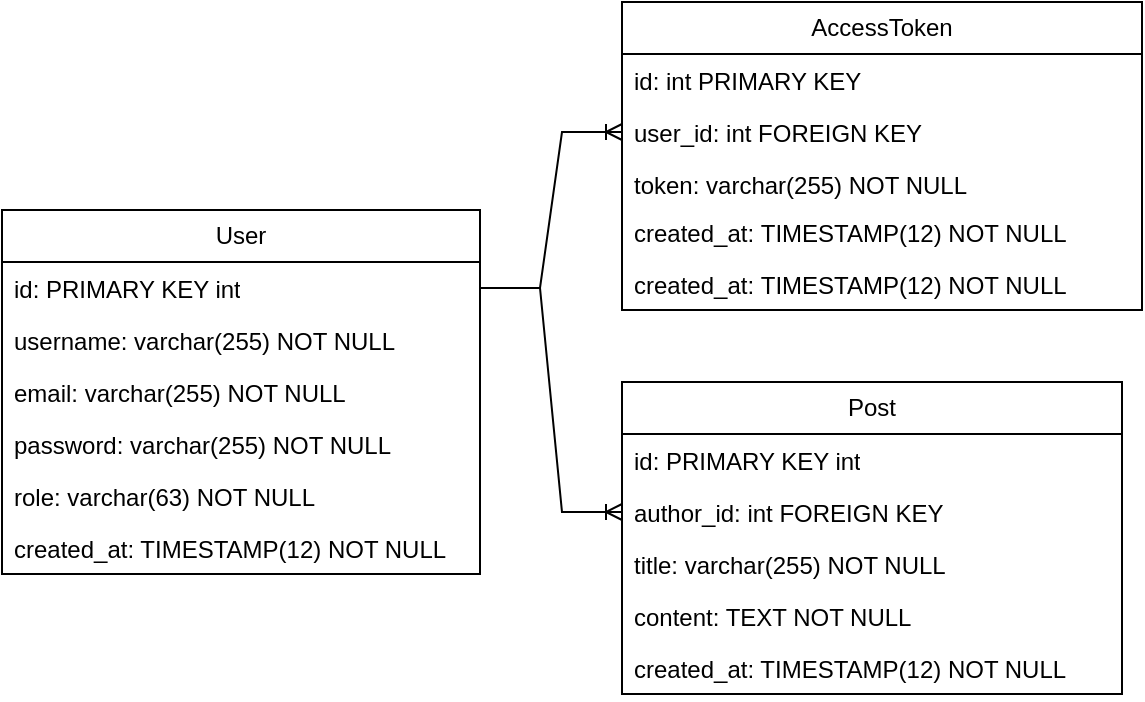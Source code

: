 <mxfile version="24.0.4" type="device">
  <diagram name="Страница — 1" id="jiXZ-dXS5dv020sUhXDm">
    <mxGraphModel dx="1202" dy="439" grid="1" gridSize="10" guides="1" tooltips="1" connect="1" arrows="1" fold="1" page="1" pageScale="1" pageWidth="827" pageHeight="1169" math="0" shadow="0">
      <root>
        <mxCell id="0" />
        <mxCell id="1" parent="0" />
        <mxCell id="7hhunxCWpApMngT6ektv-1" value="User" style="swimlane;fontStyle=0;childLayout=stackLayout;horizontal=1;startSize=26;fillColor=none;horizontalStack=0;resizeParent=1;resizeParentMax=0;resizeLast=0;collapsible=1;marginBottom=0;whiteSpace=wrap;html=1;" parent="1" vertex="1">
          <mxGeometry x="-20" y="264" width="239" height="182" as="geometry" />
        </mxCell>
        <mxCell id="7hhunxCWpApMngT6ektv-2" value="id: PRIMARY KEY int" style="text;strokeColor=none;fillColor=none;align=left;verticalAlign=top;spacingLeft=4;spacingRight=4;overflow=hidden;rotatable=0;points=[[0,0.5],[1,0.5]];portConstraint=eastwest;whiteSpace=wrap;html=1;" parent="7hhunxCWpApMngT6ektv-1" vertex="1">
          <mxGeometry y="26" width="239" height="26" as="geometry" />
        </mxCell>
        <mxCell id="7hhunxCWpApMngT6ektv-3" value="username: varchar(255) NOT NULL" style="text;strokeColor=none;fillColor=none;align=left;verticalAlign=top;spacingLeft=4;spacingRight=4;overflow=hidden;rotatable=0;points=[[0,0.5],[1,0.5]];portConstraint=eastwest;whiteSpace=wrap;html=1;" parent="7hhunxCWpApMngT6ektv-1" vertex="1">
          <mxGeometry y="52" width="239" height="26" as="geometry" />
        </mxCell>
        <mxCell id="7hhunxCWpApMngT6ektv-4" value="email: varchar(255) NOT NULL" style="text;strokeColor=none;fillColor=none;align=left;verticalAlign=top;spacingLeft=4;spacingRight=4;overflow=hidden;rotatable=0;points=[[0,0.5],[1,0.5]];portConstraint=eastwest;whiteSpace=wrap;html=1;" parent="7hhunxCWpApMngT6ektv-1" vertex="1">
          <mxGeometry y="78" width="239" height="26" as="geometry" />
        </mxCell>
        <mxCell id="7hhunxCWpApMngT6ektv-5" value="password: varchar(255) NOT NULL" style="text;strokeColor=none;fillColor=none;align=left;verticalAlign=top;spacingLeft=4;spacingRight=4;overflow=hidden;rotatable=0;points=[[0,0.5],[1,0.5]];portConstraint=eastwest;whiteSpace=wrap;html=1;" parent="7hhunxCWpApMngT6ektv-1" vertex="1">
          <mxGeometry y="104" width="239" height="26" as="geometry" />
        </mxCell>
        <mxCell id="2D74rY1k_8An4-M5aEN7-3" value="role: varchar(63) NOT NULL" style="text;strokeColor=none;fillColor=none;align=left;verticalAlign=top;spacingLeft=4;spacingRight=4;overflow=hidden;rotatable=0;points=[[0,0.5],[1,0.5]];portConstraint=eastwest;whiteSpace=wrap;html=1;" vertex="1" parent="7hhunxCWpApMngT6ektv-1">
          <mxGeometry y="130" width="239" height="26" as="geometry" />
        </mxCell>
        <mxCell id="2D74rY1k_8An4-M5aEN7-11" value="created_at: TIMESTAMP(12) NOT NULL" style="text;strokeColor=none;fillColor=none;align=left;verticalAlign=top;spacingLeft=4;spacingRight=4;overflow=hidden;rotatable=0;points=[[0,0.5],[1,0.5]];portConstraint=eastwest;whiteSpace=wrap;html=1;" vertex="1" parent="7hhunxCWpApMngT6ektv-1">
          <mxGeometry y="156" width="239" height="26" as="geometry" />
        </mxCell>
        <mxCell id="7hhunxCWpApMngT6ektv-6" value="AccessToken" style="swimlane;fontStyle=0;childLayout=stackLayout;horizontal=1;startSize=26;fillColor=none;horizontalStack=0;resizeParent=1;resizeParentMax=0;resizeLast=0;collapsible=1;marginBottom=0;whiteSpace=wrap;html=1;" parent="1" vertex="1">
          <mxGeometry x="290" y="160" width="260" height="154" as="geometry" />
        </mxCell>
        <mxCell id="7hhunxCWpApMngT6ektv-7" value="id: int PRIMARY KEY" style="text;strokeColor=none;fillColor=none;align=left;verticalAlign=top;spacingLeft=4;spacingRight=4;overflow=hidden;rotatable=0;points=[[0,0.5],[1,0.5]];portConstraint=eastwest;whiteSpace=wrap;html=1;" parent="7hhunxCWpApMngT6ektv-6" vertex="1">
          <mxGeometry y="26" width="260" height="26" as="geometry" />
        </mxCell>
        <mxCell id="7hhunxCWpApMngT6ektv-8" value="user_id: int FOREIGN KEY" style="text;strokeColor=none;fillColor=none;align=left;verticalAlign=top;spacingLeft=4;spacingRight=4;overflow=hidden;rotatable=0;points=[[0,0.5],[1,0.5]];portConstraint=eastwest;whiteSpace=wrap;html=1;" parent="7hhunxCWpApMngT6ektv-6" vertex="1">
          <mxGeometry y="52" width="260" height="26" as="geometry" />
        </mxCell>
        <mxCell id="7hhunxCWpApMngT6ektv-9" value="token: varchar(255) NOT NULL" style="text;strokeColor=none;fillColor=none;align=left;verticalAlign=top;spacingLeft=4;spacingRight=4;overflow=hidden;rotatable=0;points=[[0,0.5],[1,0.5]];portConstraint=eastwest;whiteSpace=wrap;html=1;" parent="7hhunxCWpApMngT6ektv-6" vertex="1">
          <mxGeometry y="78" width="260" height="24" as="geometry" />
        </mxCell>
        <mxCell id="2D74rY1k_8An4-M5aEN7-20" value="created_at:&amp;nbsp;&lt;span style=&quot;color: rgba(0, 0, 0, 0); font-family: monospace; font-size: 0px; text-wrap: nowrap;&quot;&gt;%3CmxGraphModel%3E%3Croot%3E%3CmxCell%20id%3D%220%22%2F%3E%3CmxCell%20id%3D%221%22%20parent%3D%220%22%2F%3E%3CmxCell%20id%3D%222%22%20value%3D%22user_id%3A%20int%20FOREIGN%20KEY%22%20style%3D%22text%3BstrokeColor%3Dnone%3BfillColor%3Dnone%3Balign%3Dleft%3BverticalAlign%3Dtop%3BspacingLeft%3D4%3BspacingRight%3D4%3Boverflow%3Dhidden%3Brotatable%3D0%3Bpoints%3D%5B%5B0%2C0.5%5D%2C%5B1%2C0.5%5D%5D%3BportConstraint%3Deastwest%3BwhiteSpace%3Dwrap%3Bhtml%3D1%3B%22%20vertex%3D%221%22%20parent%3D%221%22%3E%3CmxGeometry%20x%3D%22290%22%20y%3D%22242%22%20width%3D%22190%22%20height%3D%2226%22%20as%3D%22geometry%22%2F%3E%3C%2FmxCell%3E%3C%2Froot%3E%3C%2FmxGraphModel%3E&lt;/span&gt;&lt;span style=&quot;color: rgba(0, 0, 0, 0); font-family: monospace; font-size: 0px; text-wrap: nowrap;&quot;&gt;%3CmxGraphModel%3E%3Croot%3E%3CmxCell%20id%3D%220%22%2F%3E%3CmxCell%20id%3D%221%22%20parent%3D%220%22%2F%3E%3CmxCell%20id%3D%222%22%20value%3D%22user_id%3A%20int%20FOREIGN%20KEY%22%20style%3D%22text%3BstrokeColor%3Dnone%3BfillColor%3Dnone%3Balign%3Dleft%3BverticalAlign%3Dtop%3BspacingLeft%3D4%3BspacingRight%3D4%3Boverflow%3Dhidden%3Brotatable%3D0%3Bpoints%3D%5B%5B0%2C0.5%5D%2C%5B1%2C0.5%5D%5D%3BportConstraint%3Deastwest%3BwhiteSpace%3Dwrap%3Bhtml%3D1%3B%22%20vertex%3D%221%22%20parent%3D%221%22%3E%3CmxGeometry%20x%3D%22290%22%20y%3D%22242%22%20width%3D%22190%22%20height%3D%2226%22%20as%3D%22geometry%22%2F%3E%3C%2FmxCell%3E%3C%2Froot%3E%3C%2FmxGraphModel%3E&lt;/span&gt;TIMESTAMP(12) NOT NULL" style="text;strokeColor=none;fillColor=none;align=left;verticalAlign=top;spacingLeft=4;spacingRight=4;overflow=hidden;rotatable=0;points=[[0,0.5],[1,0.5]];portConstraint=eastwest;whiteSpace=wrap;html=1;" vertex="1" parent="7hhunxCWpApMngT6ektv-6">
          <mxGeometry y="102" width="260" height="26" as="geometry" />
        </mxCell>
        <mxCell id="2D74rY1k_8An4-M5aEN7-23" value="created_at:&amp;nbsp;&lt;span style=&quot;color: rgba(0, 0, 0, 0); font-family: monospace; font-size: 0px; text-wrap: nowrap;&quot;&gt;%3CmxGraphModel%3E%3Croot%3E%3CmxCell%20id%3D%220%22%2F%3E%3CmxCell%20id%3D%221%22%20parent%3D%220%22%2F%3E%3CmxCell%20id%3D%222%22%20value%3D%22user_id%3A%20int%20FOREIGN%20KEY%22%20style%3D%22text%3BstrokeColor%3Dnone%3BfillColor%3Dnone%3Balign%3Dleft%3BverticalAlign%3Dtop%3BspacingLeft%3D4%3BspacingRight%3D4%3Boverflow%3Dhidden%3Brotatable%3D0%3Bpoints%3D%5B%5B0%2C0.5%5D%2C%5B1%2C0.5%5D%5D%3BportConstraint%3Deastwest%3BwhiteSpace%3Dwrap%3Bhtml%3D1%3B%22%20vertex%3D%221%22%20parent%3D%221%22%3E%3CmxGeometry%20x%3D%22290%22%20y%3D%22242%22%20width%3D%22190%22%20height%3D%2226%22%20as%3D%22geometry%22%2F%3E%3C%2FmxCell%3E%3C%2Froot%3E%3C%2FmxGraphModel%3E&lt;/span&gt;&lt;span style=&quot;color: rgba(0, 0, 0, 0); font-family: monospace; font-size: 0px; text-wrap: nowrap;&quot;&gt;%3CmxGraphModel%3E%3Croot%3E%3CmxCell%20id%3D%220%22%2F%3E%3CmxCell%20id%3D%221%22%20parent%3D%220%22%2F%3E%3CmxCell%20id%3D%222%22%20value%3D%22user_id%3A%20int%20FOREIGN%20KEY%22%20style%3D%22text%3BstrokeColor%3Dnone%3BfillColor%3Dnone%3Balign%3Dleft%3BverticalAlign%3Dtop%3BspacingLeft%3D4%3BspacingRight%3D4%3Boverflow%3Dhidden%3Brotatable%3D0%3Bpoints%3D%5B%5B0%2C0.5%5D%2C%5B1%2C0.5%5D%5D%3BportConstraint%3Deastwest%3BwhiteSpace%3Dwrap%3Bhtml%3D1%3B%22%20vertex%3D%221%22%20parent%3D%221%22%3E%3CmxGeometry%20x%3D%22290%22%20y%3D%22242%22%20width%3D%22190%22%20height%3D%2226%22%20as%3D%22geometry%22%2F%3E%3C%2FmxCell%3E%3C%2Froot%3E%3C%2FmxGraphModel%3E&lt;/span&gt;TIMESTAMP(12) NOT NULL" style="text;strokeColor=none;fillColor=none;align=left;verticalAlign=top;spacingLeft=4;spacingRight=4;overflow=hidden;rotatable=0;points=[[0,0.5],[1,0.5]];portConstraint=eastwest;whiteSpace=wrap;html=1;" vertex="1" parent="7hhunxCWpApMngT6ektv-6">
          <mxGeometry y="128" width="260" height="26" as="geometry" />
        </mxCell>
        <mxCell id="7hhunxCWpApMngT6ektv-11" value="Post" style="swimlane;fontStyle=0;childLayout=stackLayout;horizontal=1;startSize=26;fillColor=none;horizontalStack=0;resizeParent=1;resizeParentMax=0;resizeLast=0;collapsible=1;marginBottom=0;whiteSpace=wrap;html=1;" parent="1" vertex="1">
          <mxGeometry x="290" y="350" width="250" height="156" as="geometry" />
        </mxCell>
        <mxCell id="7hhunxCWpApMngT6ektv-12" value="id: PRIMARY KEY int" style="text;strokeColor=none;fillColor=none;align=left;verticalAlign=top;spacingLeft=4;spacingRight=4;overflow=hidden;rotatable=0;points=[[0,0.5],[1,0.5]];portConstraint=eastwest;whiteSpace=wrap;html=1;" parent="7hhunxCWpApMngT6ektv-11" vertex="1">
          <mxGeometry y="26" width="250" height="26" as="geometry" />
        </mxCell>
        <mxCell id="7hhunxCWpApMngT6ektv-13" value="author_id: int FOREIGN KEY" style="text;strokeColor=none;fillColor=none;align=left;verticalAlign=top;spacingLeft=4;spacingRight=4;overflow=hidden;rotatable=0;points=[[0,0.5],[1,0.5]];portConstraint=eastwest;whiteSpace=wrap;html=1;" parent="7hhunxCWpApMngT6ektv-11" vertex="1">
          <mxGeometry y="52" width="250" height="26" as="geometry" />
        </mxCell>
        <mxCell id="2D74rY1k_8An4-M5aEN7-21" value="title: varchar(255) NOT NULL" style="text;strokeColor=none;fillColor=none;align=left;verticalAlign=top;spacingLeft=4;spacingRight=4;overflow=hidden;rotatable=0;points=[[0,0.5],[1,0.5]];portConstraint=eastwest;whiteSpace=wrap;html=1;" vertex="1" parent="7hhunxCWpApMngT6ektv-11">
          <mxGeometry y="78" width="250" height="26" as="geometry" />
        </mxCell>
        <mxCell id="7hhunxCWpApMngT6ektv-14" value="content: TEXT NOT NULL" style="text;strokeColor=none;fillColor=none;align=left;verticalAlign=top;spacingLeft=4;spacingRight=4;overflow=hidden;rotatable=0;points=[[0,0.5],[1,0.5]];portConstraint=eastwest;whiteSpace=wrap;html=1;" parent="7hhunxCWpApMngT6ektv-11" vertex="1">
          <mxGeometry y="104" width="250" height="26" as="geometry" />
        </mxCell>
        <mxCell id="2D74rY1k_8An4-M5aEN7-14" value="created_at: TIMESTAMP(12) NOT NULL" style="text;strokeColor=none;fillColor=none;align=left;verticalAlign=top;spacingLeft=4;spacingRight=4;overflow=hidden;rotatable=0;points=[[0,0.5],[1,0.5]];portConstraint=eastwest;whiteSpace=wrap;html=1;" vertex="1" parent="7hhunxCWpApMngT6ektv-11">
          <mxGeometry y="130" width="250" height="26" as="geometry" />
        </mxCell>
        <mxCell id="2D74rY1k_8An4-M5aEN7-1" value="" style="edgeStyle=entityRelationEdgeStyle;fontSize=12;html=1;endArrow=ERoneToMany;rounded=0;" edge="1" parent="1" source="7hhunxCWpApMngT6ektv-2" target="7hhunxCWpApMngT6ektv-8">
          <mxGeometry width="100" height="100" relative="1" as="geometry">
            <mxPoint x="360" y="480" as="sourcePoint" />
            <mxPoint x="460" y="380" as="targetPoint" />
          </mxGeometry>
        </mxCell>
        <mxCell id="2D74rY1k_8An4-M5aEN7-2" value="" style="edgeStyle=entityRelationEdgeStyle;fontSize=12;html=1;endArrow=ERoneToMany;rounded=0;" edge="1" parent="1" source="7hhunxCWpApMngT6ektv-2" target="7hhunxCWpApMngT6ektv-13">
          <mxGeometry width="100" height="100" relative="1" as="geometry">
            <mxPoint x="360" y="480" as="sourcePoint" />
            <mxPoint x="460" y="380" as="targetPoint" />
          </mxGeometry>
        </mxCell>
      </root>
    </mxGraphModel>
  </diagram>
</mxfile>

